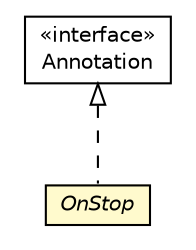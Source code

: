 #!/usr/local/bin/dot
#
# Class diagram 
# Generated by UMLGraph version 5.1 (http://www.umlgraph.org/)
#

digraph G {
	edge [fontname="Helvetica",fontsize=10,labelfontname="Helvetica",labelfontsize=10];
	node [fontname="Helvetica",fontsize=10,shape=plaintext];
	nodesep=0.25;
	ranksep=0.5;
	// org.androidtransfuse.annotations.OnStop
	c3481 [label=<<table title="org.androidtransfuse.annotations.OnStop" border="0" cellborder="1" cellspacing="0" cellpadding="2" port="p" bgcolor="lemonChiffon" href="./OnStop.html">
		<tr><td><table border="0" cellspacing="0" cellpadding="1">
<tr><td align="center" balign="center"><font face="Helvetica-Oblique"> OnStop </font></td></tr>
		</table></td></tr>
		</table>>, fontname="Helvetica", fontcolor="black", fontsize=10.0];
	//org.androidtransfuse.annotations.OnStop implements java.lang.annotation.Annotation
	c3553:p -> c3481:p [dir=back,arrowtail=empty,style=dashed];
	// java.lang.annotation.Annotation
	c3553 [label=<<table title="java.lang.annotation.Annotation" border="0" cellborder="1" cellspacing="0" cellpadding="2" port="p" href="http://java.sun.com/j2se/1.4.2/docs/api/java/lang/annotation/Annotation.html">
		<tr><td><table border="0" cellspacing="0" cellpadding="1">
<tr><td align="center" balign="center"> &#171;interface&#187; </td></tr>
<tr><td align="center" balign="center"> Annotation </td></tr>
		</table></td></tr>
		</table>>, fontname="Helvetica", fontcolor="black", fontsize=10.0];
}

